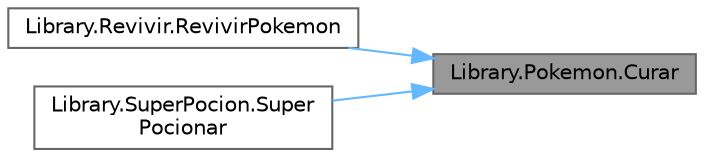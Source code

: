 digraph "Library.Pokemon.Curar"
{
 // INTERACTIVE_SVG=YES
 // LATEX_PDF_SIZE
  bgcolor="transparent";
  edge [fontname=Helvetica,fontsize=10,labelfontname=Helvetica,labelfontsize=10];
  node [fontname=Helvetica,fontsize=10,shape=box,height=0.2,width=0.4];
  rankdir="RL";
  Node1 [id="Node000001",label="Library.Pokemon.Curar",height=0.2,width=0.4,color="gray40", fillcolor="grey60", style="filled", fontcolor="black",tooltip="Se encarga de curar al Pokémon."];
  Node1 -> Node2 [id="edge1_Node000001_Node000002",dir="back",color="steelblue1",style="solid",tooltip=" "];
  Node2 [id="Node000002",label="Library.Revivir.RevivirPokemon",height=0.2,width=0.4,color="grey40", fillcolor="white", style="filled",URL="$classLibrary_1_1Revivir.html#a1d63143fefc6502b34a1db40d516a345",tooltip="Revive a un Pokémon muerto."];
  Node1 -> Node3 [id="edge2_Node000001_Node000003",dir="back",color="steelblue1",style="solid",tooltip=" "];
  Node3 [id="Node000003",label="Library.SuperPocion.Super\lPocionar",height=0.2,width=0.4,color="grey40", fillcolor="white", style="filled",URL="$classLibrary_1_1SuperPocion.html#a942a92ffd5500f769189ae454af7ca17",tooltip="Le suma 70 puntos de vida a un Pokémon o la vida que le falta para volver a tener la vida inicial."];
}
